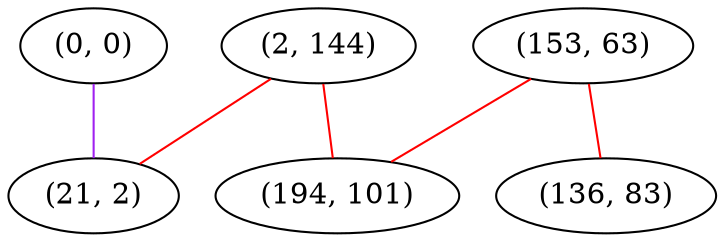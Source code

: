 graph "" {
"(2, 144)";
"(0, 0)";
"(153, 63)";
"(21, 2)";
"(136, 83)";
"(194, 101)";
"(2, 144)" -- "(194, 101)"  [color=red, key=0, weight=1];
"(2, 144)" -- "(21, 2)"  [color=red, key=0, weight=1];
"(0, 0)" -- "(21, 2)"  [color=purple, key=0, weight=4];
"(153, 63)" -- "(194, 101)"  [color=red, key=0, weight=1];
"(153, 63)" -- "(136, 83)"  [color=red, key=0, weight=1];
}
